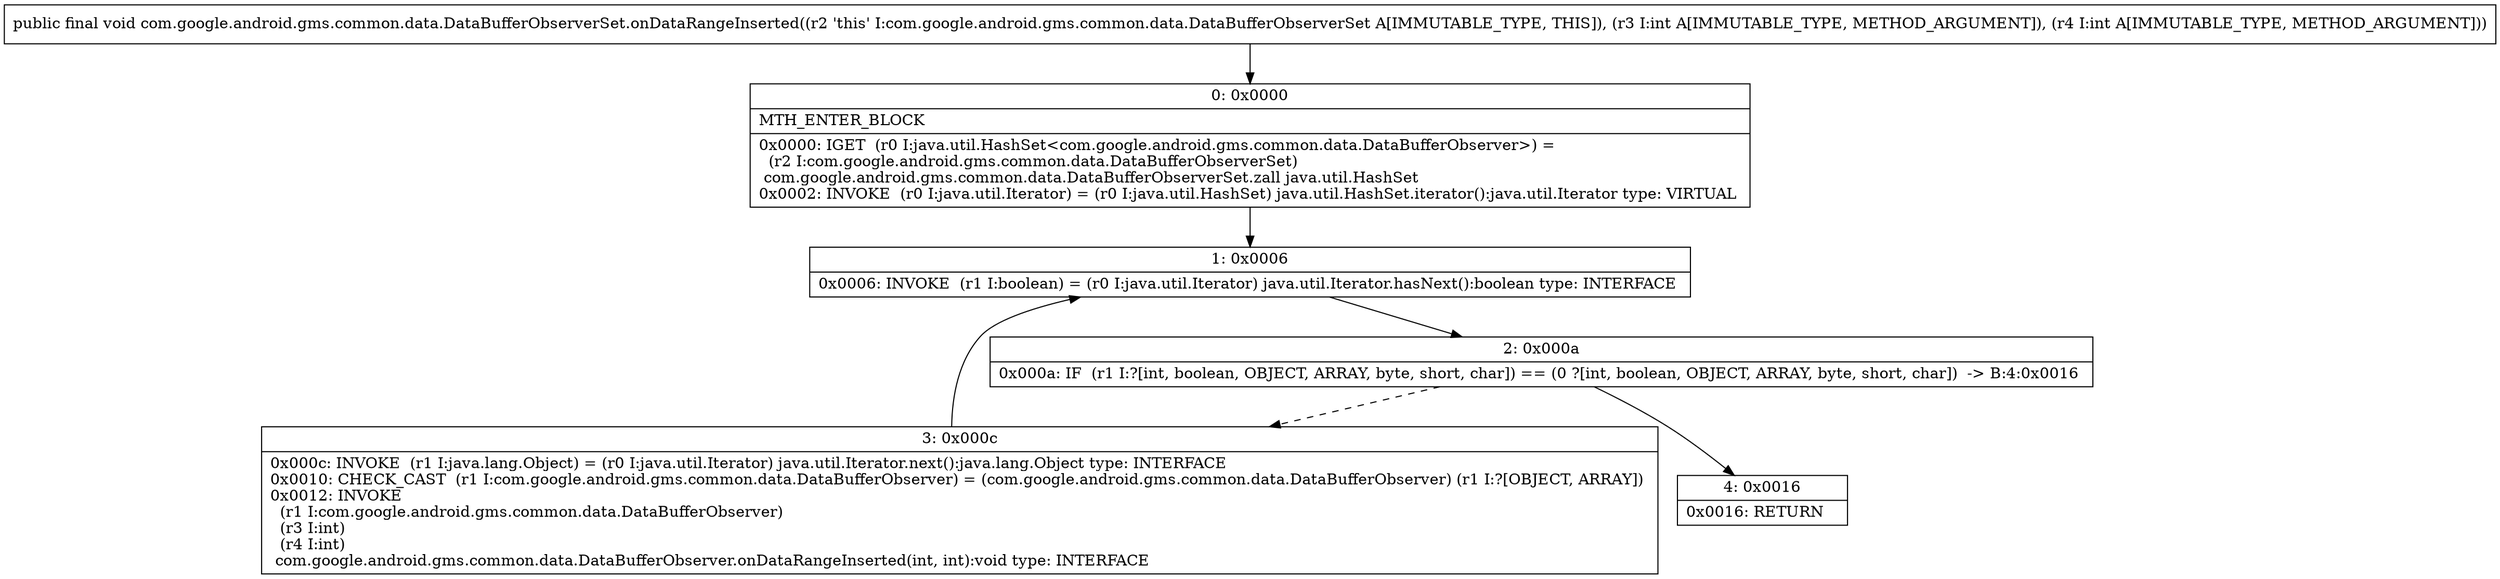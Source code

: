 digraph "CFG forcom.google.android.gms.common.data.DataBufferObserverSet.onDataRangeInserted(II)V" {
Node_0 [shape=record,label="{0\:\ 0x0000|MTH_ENTER_BLOCK\l|0x0000: IGET  (r0 I:java.util.HashSet\<com.google.android.gms.common.data.DataBufferObserver\>) = \l  (r2 I:com.google.android.gms.common.data.DataBufferObserverSet)\l com.google.android.gms.common.data.DataBufferObserverSet.zall java.util.HashSet \l0x0002: INVOKE  (r0 I:java.util.Iterator) = (r0 I:java.util.HashSet) java.util.HashSet.iterator():java.util.Iterator type: VIRTUAL \l}"];
Node_1 [shape=record,label="{1\:\ 0x0006|0x0006: INVOKE  (r1 I:boolean) = (r0 I:java.util.Iterator) java.util.Iterator.hasNext():boolean type: INTERFACE \l}"];
Node_2 [shape=record,label="{2\:\ 0x000a|0x000a: IF  (r1 I:?[int, boolean, OBJECT, ARRAY, byte, short, char]) == (0 ?[int, boolean, OBJECT, ARRAY, byte, short, char])  \-\> B:4:0x0016 \l}"];
Node_3 [shape=record,label="{3\:\ 0x000c|0x000c: INVOKE  (r1 I:java.lang.Object) = (r0 I:java.util.Iterator) java.util.Iterator.next():java.lang.Object type: INTERFACE \l0x0010: CHECK_CAST  (r1 I:com.google.android.gms.common.data.DataBufferObserver) = (com.google.android.gms.common.data.DataBufferObserver) (r1 I:?[OBJECT, ARRAY]) \l0x0012: INVOKE  \l  (r1 I:com.google.android.gms.common.data.DataBufferObserver)\l  (r3 I:int)\l  (r4 I:int)\l com.google.android.gms.common.data.DataBufferObserver.onDataRangeInserted(int, int):void type: INTERFACE \l}"];
Node_4 [shape=record,label="{4\:\ 0x0016|0x0016: RETURN   \l}"];
MethodNode[shape=record,label="{public final void com.google.android.gms.common.data.DataBufferObserverSet.onDataRangeInserted((r2 'this' I:com.google.android.gms.common.data.DataBufferObserverSet A[IMMUTABLE_TYPE, THIS]), (r3 I:int A[IMMUTABLE_TYPE, METHOD_ARGUMENT]), (r4 I:int A[IMMUTABLE_TYPE, METHOD_ARGUMENT])) }"];
MethodNode -> Node_0;
Node_0 -> Node_1;
Node_1 -> Node_2;
Node_2 -> Node_3[style=dashed];
Node_2 -> Node_4;
Node_3 -> Node_1;
}

